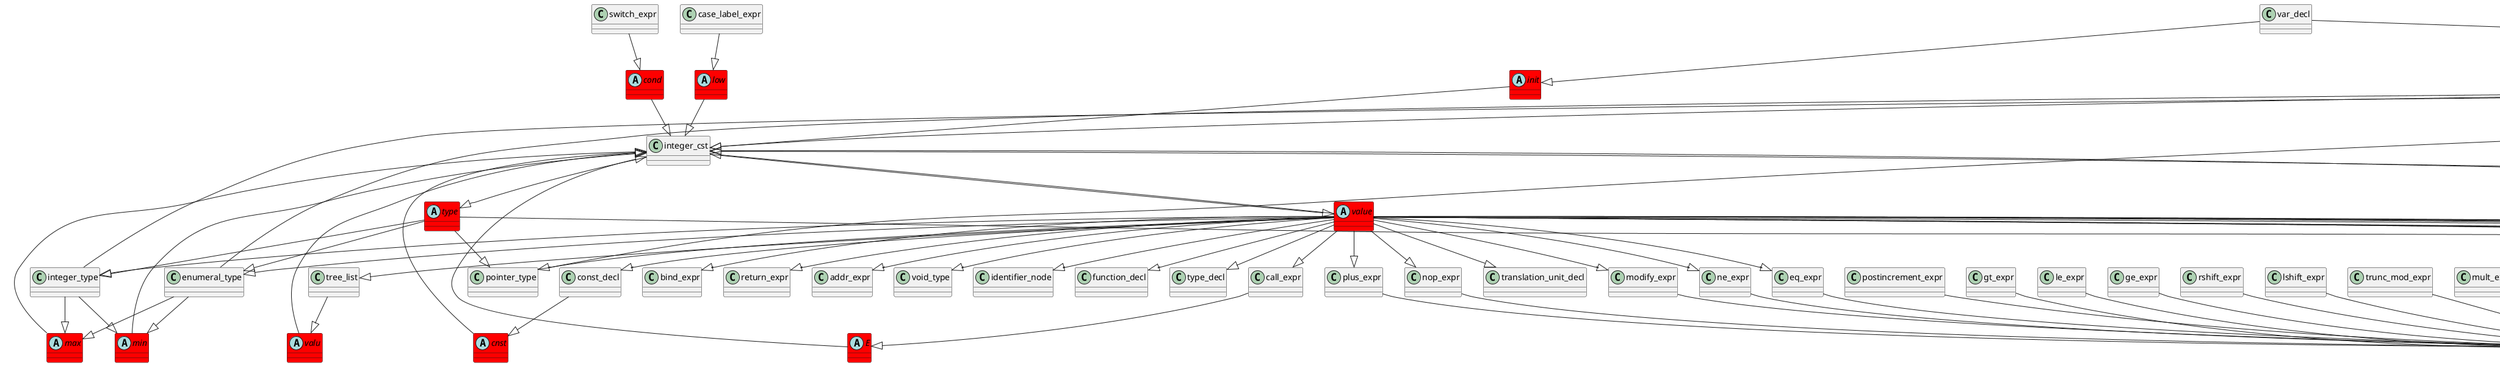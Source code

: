 @startuml
abstract class	size	 #red	
size	 --|> 	integer_cst	
integer_type	 --|> 	size	
abstract class	min	 #red	
min	 --|> 	integer_cst	
integer_type	 --|> 	min	
abstract class	max	 #red	
max	 --|> 	integer_cst	
integer_type	 --|> 	max	
abstract class	type	 #red	
type	 --|> 	integer_type	
integer_cst	 --|> 	type	
abstract class	value	 #red	
value	 --|> 	type_decl	
integer_cst	 --|> 	value	
value	 --|> 	identifier_node	
value	 --|> 	integer_cst	
value	 --|> 	integer_type	
value	 --|> 	field_decl	
real_type	 --|> 	size	
complex_type	 --|> 	size	
array_type	 --|> 	size	
value	 --|> 	function_decl	
record_type	 --|> 	size	
pointer_type	 --|> 	size	
field_decl	 --|> 	size	
abstract class	bpos	 #red	
bpos	 --|> 	integer_cst	
field_decl	 --|> 	bpos	
function_type	 --|> 	size	
enumeral_type	 --|> 	size	
enumeral_type	 --|> 	min	
enumeral_type	 --|> 	max	
abstract class	cnst	 #red	
cnst	 --|> 	integer_cst	
const_decl	 --|> 	cnst	
abstract class	valu	 #red	
valu	 --|> 	integer_cst	
tree_list	 --|> 	valu	
value	 --|> 	record_type	
value	 --|> 	modify_expr	
parm_decl	 --|> 	size	
result_decl	 --|> 	size	
union_type	 --|> 	size	
value	 --|> 	const_decl	
value	 --|> 	translation_unit_decl	
value	 --|> 	bind_expr	
abstract class	low	 #red	
low	 --|> 	integer_cst	
case_label_expr	 --|> 	low	
abstract class	E	 #red	
E	 --|> 	integer_cst	
call_expr	 --|> 	E	
boolean_type	 --|> 	size	
abstract class	OP	 #red	
OP	 --|> 	integer_cst	
ne_expr	 --|> 	OP	
var_decl	 --|> 	size	
type	 --|> 	pointer_type	
value	 --|> 	tree_list	
eq_expr	 --|> 	OP	
value	 --|> 	return_expr	
postincrement_expr	 --|> 	OP	
gt_expr	 --|> 	OP	
le_expr	 --|> 	OP	
bit_and_expr	 --|> 	OP	
value	 --|> 	pointer_type	
modify_expr	 --|> 	OP	
value	 --|> 	union_type	
abstract class	init	 #red	
init	 --|> 	integer_cst	
var_decl	 --|> 	init	
ge_expr	 --|> 	OP	
plus_expr	 --|> 	OP	
rshift_expr	 --|> 	OP	
lshift_expr	 --|> 	OP	
trunc_mod_expr	 --|> 	OP	
mult_expr	 --|> 	OP	
trunc_div_expr	 --|> 	OP	
cond_expr	 --|> 	OP	
predecrement_expr	 --|> 	OP	
lt_expr	 --|> 	OP	
value	 --|> 	real_type	
abstract class	cond	 #red	
cond	 --|> 	integer_cst	
switch_expr	 --|> 	cond	
nop_expr	 --|> 	OP	
type	 --|> 	boolean_type	
lrotate_expr	 --|> 	OP	
value	 --|> 	complex_type	
value	 --|> 	function_type	
value	 --|> 	array_type	
value	 --|> 	addr_expr	
pointer_bounds_type	 --|> 	size	
value	 --|> 	void_type	
value	 --|> 	call_expr	
value	 --|> 	eq_expr	
type	 --|> 	enumeral_type	
value	 --|> 	ne_expr	
value	 --|> 	parm_decl	
value	 --|> 	result_decl	
value	 --|> 	plus_expr	
value	 --|> 	nop_expr	
value	 --|> 	bit_and_expr	
value	 --|> 	enumeral_type	
vector_type	 --|> 	size	
array_ref	 --|> 	OP	
pointer_plus_expr	 --|> 	OP	
convert_expr	 --|> 	OP	
min_expr	 --|> 	OP	
postdecrement_expr	 --|> 	OP	
preincrement_expr	 --|> 	OP	
minus_expr	 --|> 	OP	
bit_field_ref	 --|> 	OP	
reference_type	 --|> 	size	
@enduml
